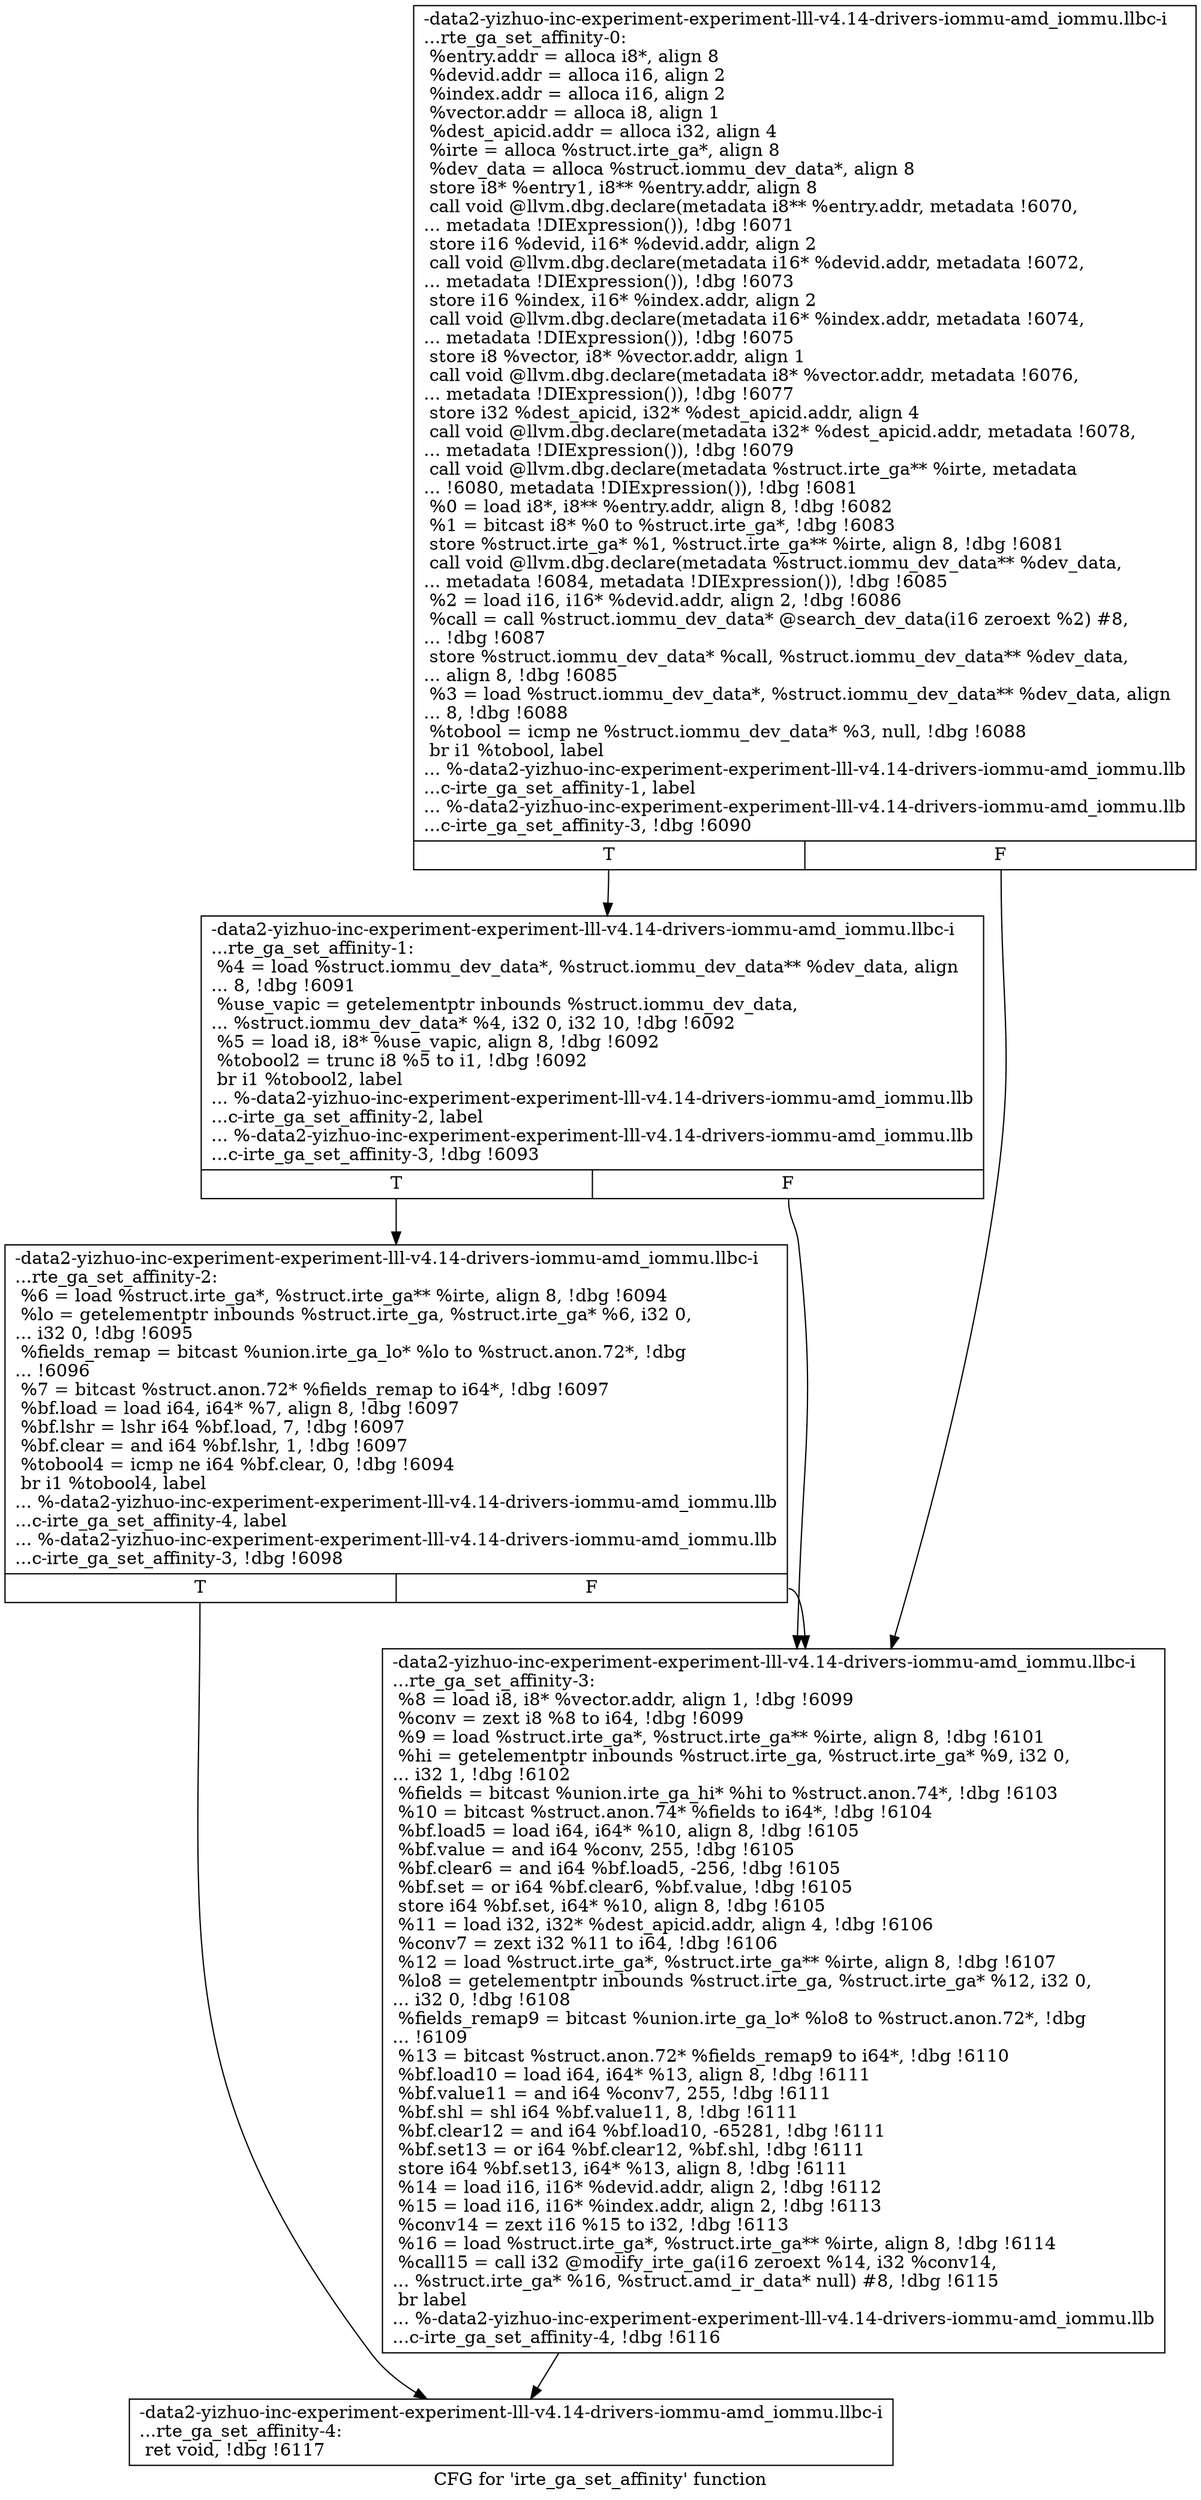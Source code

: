 digraph "CFG for 'irte_ga_set_affinity' function" {
	label="CFG for 'irte_ga_set_affinity' function";

	Node0x561b9470fde0 [shape=record,label="{-data2-yizhuo-inc-experiment-experiment-lll-v4.14-drivers-iommu-amd_iommu.llbc-i\l...rte_ga_set_affinity-0:\l  %entry.addr = alloca i8*, align 8\l  %devid.addr = alloca i16, align 2\l  %index.addr = alloca i16, align 2\l  %vector.addr = alloca i8, align 1\l  %dest_apicid.addr = alloca i32, align 4\l  %irte = alloca %struct.irte_ga*, align 8\l  %dev_data = alloca %struct.iommu_dev_data*, align 8\l  store i8* %entry1, i8** %entry.addr, align 8\l  call void @llvm.dbg.declare(metadata i8** %entry.addr, metadata !6070,\l... metadata !DIExpression()), !dbg !6071\l  store i16 %devid, i16* %devid.addr, align 2\l  call void @llvm.dbg.declare(metadata i16* %devid.addr, metadata !6072,\l... metadata !DIExpression()), !dbg !6073\l  store i16 %index, i16* %index.addr, align 2\l  call void @llvm.dbg.declare(metadata i16* %index.addr, metadata !6074,\l... metadata !DIExpression()), !dbg !6075\l  store i8 %vector, i8* %vector.addr, align 1\l  call void @llvm.dbg.declare(metadata i8* %vector.addr, metadata !6076,\l... metadata !DIExpression()), !dbg !6077\l  store i32 %dest_apicid, i32* %dest_apicid.addr, align 4\l  call void @llvm.dbg.declare(metadata i32* %dest_apicid.addr, metadata !6078,\l... metadata !DIExpression()), !dbg !6079\l  call void @llvm.dbg.declare(metadata %struct.irte_ga** %irte, metadata\l... !6080, metadata !DIExpression()), !dbg !6081\l  %0 = load i8*, i8** %entry.addr, align 8, !dbg !6082\l  %1 = bitcast i8* %0 to %struct.irte_ga*, !dbg !6083\l  store %struct.irte_ga* %1, %struct.irte_ga** %irte, align 8, !dbg !6081\l  call void @llvm.dbg.declare(metadata %struct.iommu_dev_data** %dev_data,\l... metadata !6084, metadata !DIExpression()), !dbg !6085\l  %2 = load i16, i16* %devid.addr, align 2, !dbg !6086\l  %call = call %struct.iommu_dev_data* @search_dev_data(i16 zeroext %2) #8,\l... !dbg !6087\l  store %struct.iommu_dev_data* %call, %struct.iommu_dev_data** %dev_data,\l... align 8, !dbg !6085\l  %3 = load %struct.iommu_dev_data*, %struct.iommu_dev_data** %dev_data, align\l... 8, !dbg !6088\l  %tobool = icmp ne %struct.iommu_dev_data* %3, null, !dbg !6088\l  br i1 %tobool, label\l... %-data2-yizhuo-inc-experiment-experiment-lll-v4.14-drivers-iommu-amd_iommu.llb\l...c-irte_ga_set_affinity-1, label\l... %-data2-yizhuo-inc-experiment-experiment-lll-v4.14-drivers-iommu-amd_iommu.llb\l...c-irte_ga_set_affinity-3, !dbg !6090\l|{<s0>T|<s1>F}}"];
	Node0x561b9470fde0:s0 -> Node0x561b94711390;
	Node0x561b9470fde0:s1 -> Node0x561b947118f0;
	Node0x561b94711390 [shape=record,label="{-data2-yizhuo-inc-experiment-experiment-lll-v4.14-drivers-iommu-amd_iommu.llbc-i\l...rte_ga_set_affinity-1: \l  %4 = load %struct.iommu_dev_data*, %struct.iommu_dev_data** %dev_data, align\l... 8, !dbg !6091\l  %use_vapic = getelementptr inbounds %struct.iommu_dev_data,\l... %struct.iommu_dev_data* %4, i32 0, i32 10, !dbg !6092\l  %5 = load i8, i8* %use_vapic, align 8, !dbg !6092\l  %tobool2 = trunc i8 %5 to i1, !dbg !6092\l  br i1 %tobool2, label\l... %-data2-yizhuo-inc-experiment-experiment-lll-v4.14-drivers-iommu-amd_iommu.llb\l...c-irte_ga_set_affinity-2, label\l... %-data2-yizhuo-inc-experiment-experiment-lll-v4.14-drivers-iommu-amd_iommu.llb\l...c-irte_ga_set_affinity-3, !dbg !6093\l|{<s0>T|<s1>F}}"];
	Node0x561b94711390:s0 -> Node0x561b947113e0;
	Node0x561b94711390:s1 -> Node0x561b947118f0;
	Node0x561b947113e0 [shape=record,label="{-data2-yizhuo-inc-experiment-experiment-lll-v4.14-drivers-iommu-amd_iommu.llbc-i\l...rte_ga_set_affinity-2: \l  %6 = load %struct.irte_ga*, %struct.irte_ga** %irte, align 8, !dbg !6094\l  %lo = getelementptr inbounds %struct.irte_ga, %struct.irte_ga* %6, i32 0,\l... i32 0, !dbg !6095\l  %fields_remap = bitcast %union.irte_ga_lo* %lo to %struct.anon.72*, !dbg\l... !6096\l  %7 = bitcast %struct.anon.72* %fields_remap to i64*, !dbg !6097\l  %bf.load = load i64, i64* %7, align 8, !dbg !6097\l  %bf.lshr = lshr i64 %bf.load, 7, !dbg !6097\l  %bf.clear = and i64 %bf.lshr, 1, !dbg !6097\l  %tobool4 = icmp ne i64 %bf.clear, 0, !dbg !6094\l  br i1 %tobool4, label\l... %-data2-yizhuo-inc-experiment-experiment-lll-v4.14-drivers-iommu-amd_iommu.llb\l...c-irte_ga_set_affinity-4, label\l... %-data2-yizhuo-inc-experiment-experiment-lll-v4.14-drivers-iommu-amd_iommu.llb\l...c-irte_ga_set_affinity-3, !dbg !6098\l|{<s0>T|<s1>F}}"];
	Node0x561b947113e0:s0 -> Node0x561b94711940;
	Node0x561b947113e0:s1 -> Node0x561b947118f0;
	Node0x561b947118f0 [shape=record,label="{-data2-yizhuo-inc-experiment-experiment-lll-v4.14-drivers-iommu-amd_iommu.llbc-i\l...rte_ga_set_affinity-3: \l  %8 = load i8, i8* %vector.addr, align 1, !dbg !6099\l  %conv = zext i8 %8 to i64, !dbg !6099\l  %9 = load %struct.irte_ga*, %struct.irte_ga** %irte, align 8, !dbg !6101\l  %hi = getelementptr inbounds %struct.irte_ga, %struct.irte_ga* %9, i32 0,\l... i32 1, !dbg !6102\l  %fields = bitcast %union.irte_ga_hi* %hi to %struct.anon.74*, !dbg !6103\l  %10 = bitcast %struct.anon.74* %fields to i64*, !dbg !6104\l  %bf.load5 = load i64, i64* %10, align 8, !dbg !6105\l  %bf.value = and i64 %conv, 255, !dbg !6105\l  %bf.clear6 = and i64 %bf.load5, -256, !dbg !6105\l  %bf.set = or i64 %bf.clear6, %bf.value, !dbg !6105\l  store i64 %bf.set, i64* %10, align 8, !dbg !6105\l  %11 = load i32, i32* %dest_apicid.addr, align 4, !dbg !6106\l  %conv7 = zext i32 %11 to i64, !dbg !6106\l  %12 = load %struct.irte_ga*, %struct.irte_ga** %irte, align 8, !dbg !6107\l  %lo8 = getelementptr inbounds %struct.irte_ga, %struct.irte_ga* %12, i32 0,\l... i32 0, !dbg !6108\l  %fields_remap9 = bitcast %union.irte_ga_lo* %lo8 to %struct.anon.72*, !dbg\l... !6109\l  %13 = bitcast %struct.anon.72* %fields_remap9 to i64*, !dbg !6110\l  %bf.load10 = load i64, i64* %13, align 8, !dbg !6111\l  %bf.value11 = and i64 %conv7, 255, !dbg !6111\l  %bf.shl = shl i64 %bf.value11, 8, !dbg !6111\l  %bf.clear12 = and i64 %bf.load10, -65281, !dbg !6111\l  %bf.set13 = or i64 %bf.clear12, %bf.shl, !dbg !6111\l  store i64 %bf.set13, i64* %13, align 8, !dbg !6111\l  %14 = load i16, i16* %devid.addr, align 2, !dbg !6112\l  %15 = load i16, i16* %index.addr, align 2, !dbg !6113\l  %conv14 = zext i16 %15 to i32, !dbg !6113\l  %16 = load %struct.irte_ga*, %struct.irte_ga** %irte, align 8, !dbg !6114\l  %call15 = call i32 @modify_irte_ga(i16 zeroext %14, i32 %conv14,\l... %struct.irte_ga* %16, %struct.amd_ir_data* null) #8, !dbg !6115\l  br label\l... %-data2-yizhuo-inc-experiment-experiment-lll-v4.14-drivers-iommu-amd_iommu.llb\l...c-irte_ga_set_affinity-4, !dbg !6116\l}"];
	Node0x561b947118f0 -> Node0x561b94711940;
	Node0x561b94711940 [shape=record,label="{-data2-yizhuo-inc-experiment-experiment-lll-v4.14-drivers-iommu-amd_iommu.llbc-i\l...rte_ga_set_affinity-4: \l  ret void, !dbg !6117\l}"];
}
